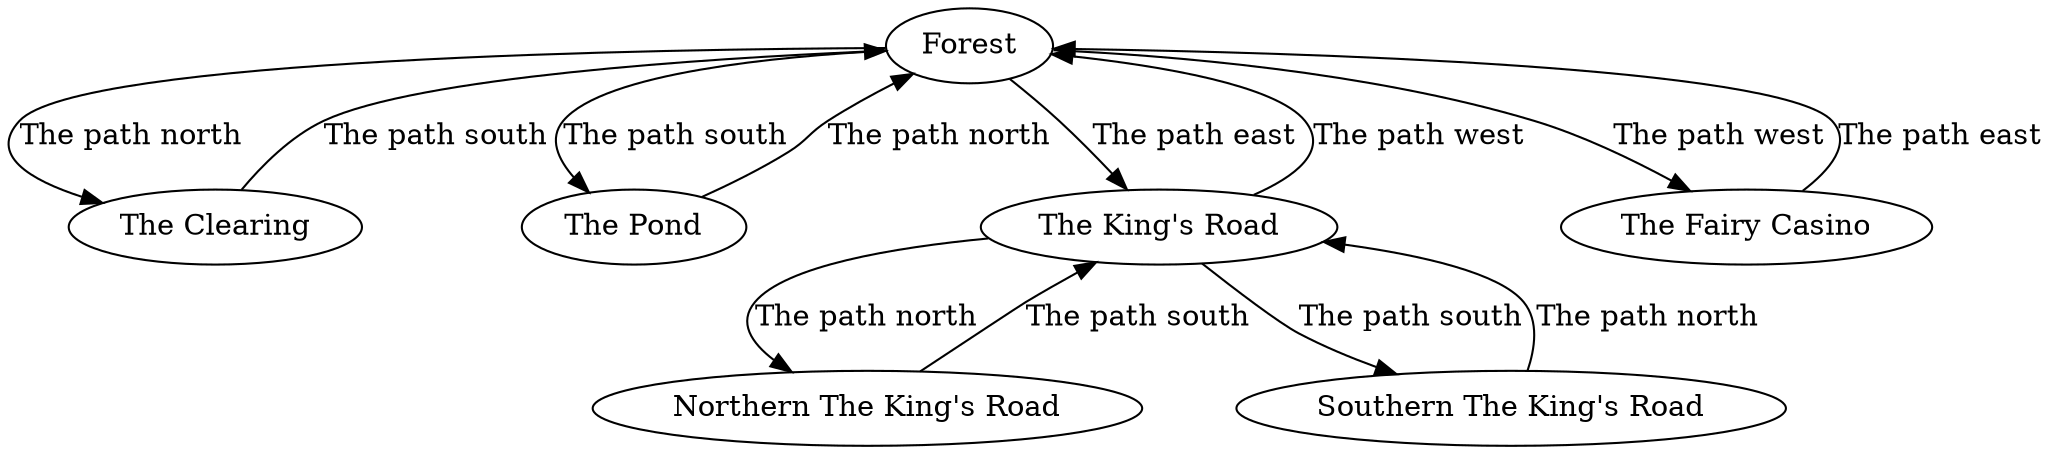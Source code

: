 digraph map {
    forest [label="Forest", desc=""]
    clearing [label="The Clearing", desc=""]
    pond [label="The Pond", desc=""]
    road [label="The King's Road", desc=""]
    nroad [label="Northern The King's Road"]
    sroad [label="Southern The King's Road"]
    casino [label="The Fairy Casino"]

    forest -> pond [label="The path south", aliases="south,s"]
    pond -> forest [label="The path north", aliases="north,n"]

    forest -> clearing [label="The path north", aliases="north,n"]
    clearing -> forest [label="The path south", aliases="south,s"]

    forest -> road [label="The path east", aliases="east,e"]
    road -> forest [label="The path west", aliases="west,w"]

    forest -> casino [label="The path west", aliases="west,w"]
    casino -> forest [label="The path east", aliases="east,e"]

    road -> sroad [label="The path south", aliases="south,s"]
    sroad -> road [label="The path north", aliases="north,n"]

    road -> nroad [label="The path north", aliases="north,n"]
    nroad -> road [label="The path south", aliases="south,s"]
}